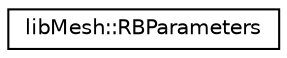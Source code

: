 digraph "类继承关系图"
{
 // INTERACTIVE_SVG=YES
  edge [fontname="Helvetica",fontsize="10",labelfontname="Helvetica",labelfontsize="10"];
  node [fontname="Helvetica",fontsize="10",shape=record];
  rankdir="LR";
  Node1 [label="libMesh::RBParameters",height=0.2,width=0.4,color="black", fillcolor="white", style="filled",URL="$classlibMesh_1_1RBParameters.html",tooltip="This class is part of the rbOOmit framework. "];
}
